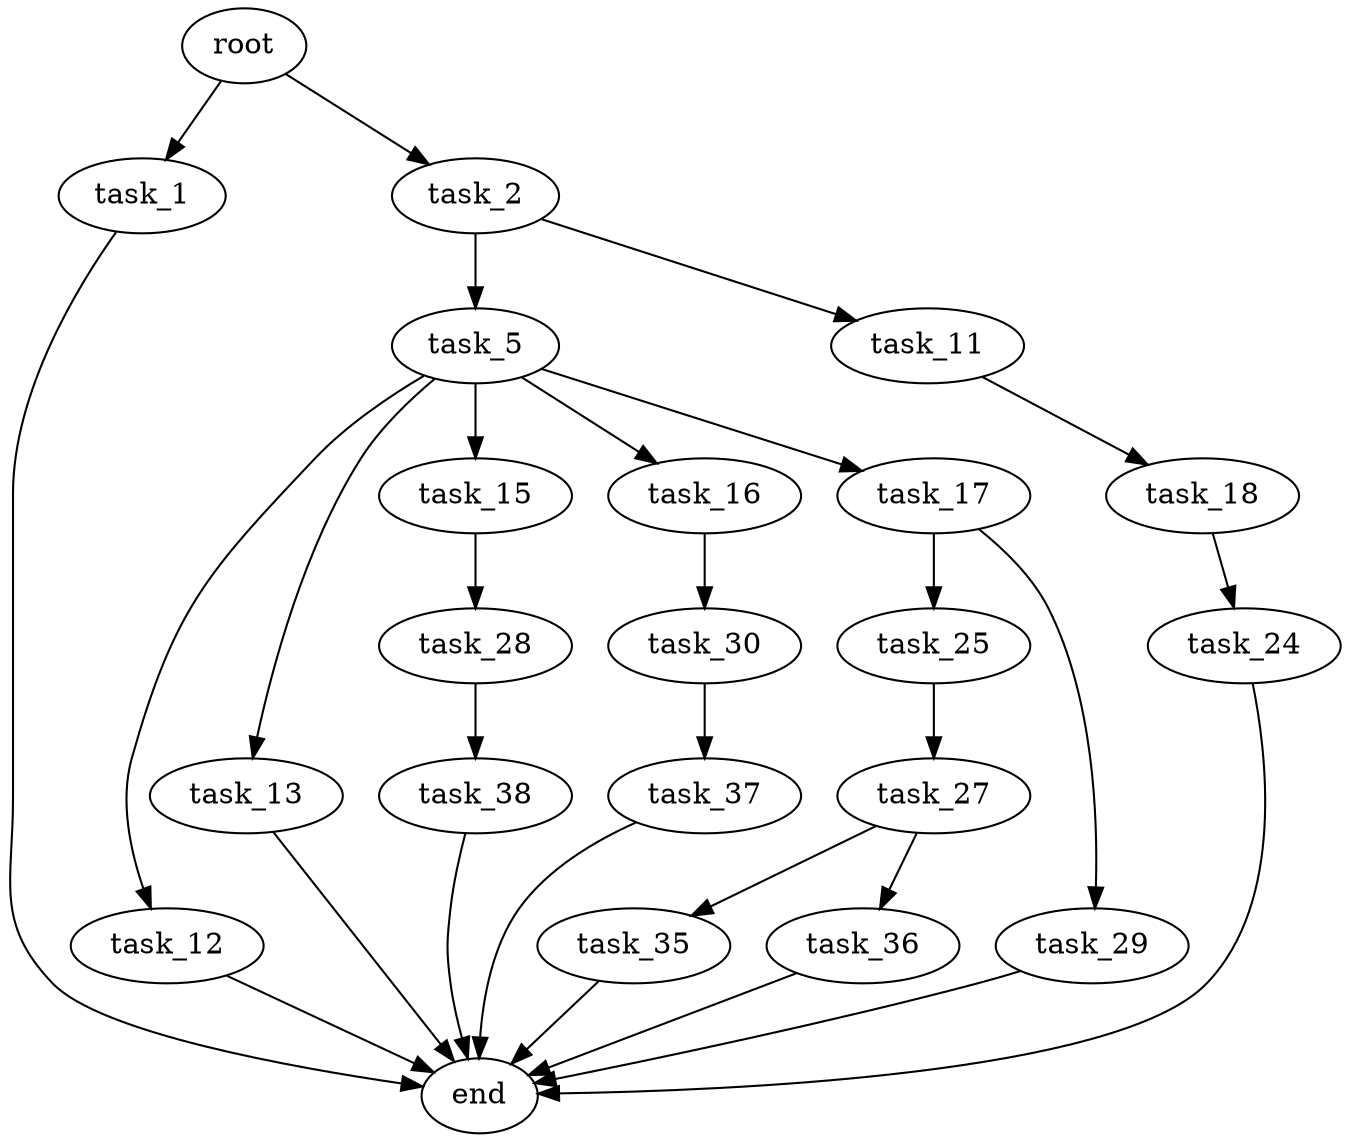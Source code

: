 digraph G {
  root [size="0.000000"];
  task_1 [size="780234198.000000"];
  task_2 [size="1303917206112.000000"];
  end [size="0.000000"];
  task_5 [size="231928233984.000000"];
  task_11 [size="181451666281.000000"];
  task_12 [size="79609226853.000000"];
  task_13 [size="4934615186.000000"];
  task_15 [size="3619510654.000000"];
  task_16 [size="3138275362.000000"];
  task_17 [size="231928233984.000000"];
  task_18 [size="231928233984.000000"];
  task_28 [size="231928233984.000000"];
  task_30 [size="44661791768.000000"];
  task_25 [size="28991029248.000000"];
  task_29 [size="171438413856.000000"];
  task_24 [size="368293445632.000000"];
  task_27 [size="13842744100.000000"];
  task_35 [size="13843557107.000000"];
  task_36 [size="32904845642.000000"];
  task_38 [size="278856811064.000000"];
  task_37 [size="981255777945.000000"];

  root -> task_1 [size="1.000000"];
  root -> task_2 [size="1.000000"];
  task_1 -> end [size="1.000000"];
  task_2 -> task_5 [size="838860800.000000"];
  task_2 -> task_11 [size="838860800.000000"];
  task_5 -> task_12 [size="301989888.000000"];
  task_5 -> task_13 [size="301989888.000000"];
  task_5 -> task_15 [size="301989888.000000"];
  task_5 -> task_16 [size="301989888.000000"];
  task_5 -> task_17 [size="301989888.000000"];
  task_11 -> task_18 [size="209715200.000000"];
  task_12 -> end [size="1.000000"];
  task_13 -> end [size="1.000000"];
  task_15 -> task_28 [size="411041792.000000"];
  task_16 -> task_30 [size="75497472.000000"];
  task_17 -> task_25 [size="301989888.000000"];
  task_17 -> task_29 [size="301989888.000000"];
  task_18 -> task_24 [size="301989888.000000"];
  task_28 -> task_38 [size="301989888.000000"];
  task_30 -> task_37 [size="75497472.000000"];
  task_25 -> task_27 [size="75497472.000000"];
  task_29 -> end [size="1.000000"];
  task_24 -> end [size="1.000000"];
  task_27 -> task_35 [size="679477248.000000"];
  task_27 -> task_36 [size="679477248.000000"];
  task_35 -> end [size="1.000000"];
  task_36 -> end [size="1.000000"];
  task_38 -> end [size="1.000000"];
  task_37 -> end [size="1.000000"];
}
